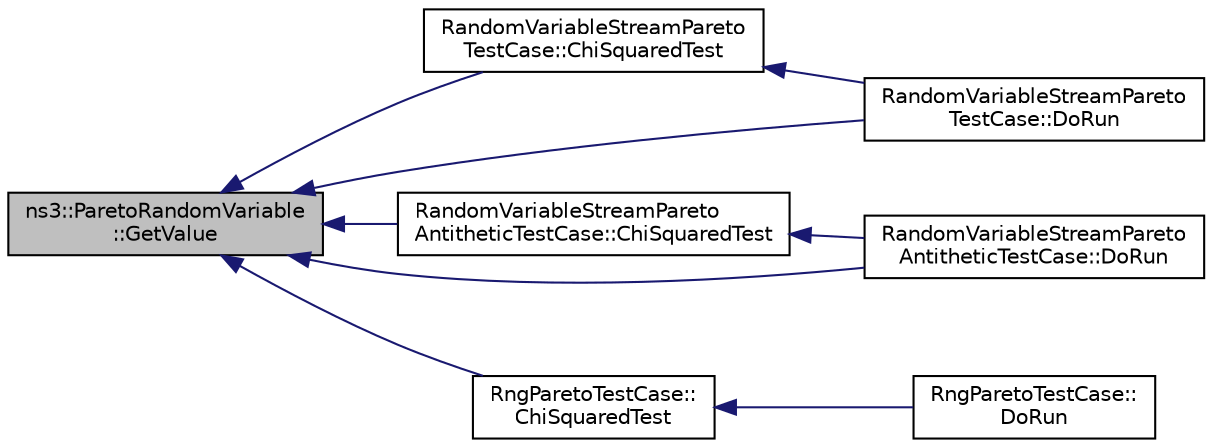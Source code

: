 digraph "ns3::ParetoRandomVariable::GetValue"
{
  edge [fontname="Helvetica",fontsize="10",labelfontname="Helvetica",labelfontsize="10"];
  node [fontname="Helvetica",fontsize="10",shape=record];
  rankdir="LR";
  Node1 [label="ns3::ParetoRandomVariable\l::GetValue",height=0.2,width=0.4,color="black", fillcolor="grey75", style="filled", fontcolor="black"];
  Node1 -> Node2 [dir="back",color="midnightblue",fontsize="10",style="solid"];
  Node2 [label="RandomVariableStreamPareto\lTestCase::ChiSquaredTest",height=0.2,width=0.4,color="black", fillcolor="white", style="filled",URL="$de/d68/classRandomVariableStreamParetoTestCase.html#aeb87f99dd807d1b34a956d2569d845cb"];
  Node2 -> Node3 [dir="back",color="midnightblue",fontsize="10",style="solid"];
  Node3 [label="RandomVariableStreamPareto\lTestCase::DoRun",height=0.2,width=0.4,color="black", fillcolor="white", style="filled",URL="$de/d68/classRandomVariableStreamParetoTestCase.html#aaac32e346dd87c8e781fcfb97566aa7c",tooltip="Implementation to actually run this TestCase. "];
  Node1 -> Node3 [dir="back",color="midnightblue",fontsize="10",style="solid"];
  Node1 -> Node4 [dir="back",color="midnightblue",fontsize="10",style="solid"];
  Node4 [label="RandomVariableStreamPareto\lAntitheticTestCase::ChiSquaredTest",height=0.2,width=0.4,color="black", fillcolor="white", style="filled",URL="$da/de7/classRandomVariableStreamParetoAntitheticTestCase.html#a0c70901f3726165fa90c4500944fcfe2"];
  Node4 -> Node5 [dir="back",color="midnightblue",fontsize="10",style="solid"];
  Node5 [label="RandomVariableStreamPareto\lAntitheticTestCase::DoRun",height=0.2,width=0.4,color="black", fillcolor="white", style="filled",URL="$da/de7/classRandomVariableStreamParetoAntitheticTestCase.html#a999b8b871b30cd7275bba0953979ecd2",tooltip="Implementation to actually run this TestCase. "];
  Node1 -> Node5 [dir="back",color="midnightblue",fontsize="10",style="solid"];
  Node1 -> Node6 [dir="back",color="midnightblue",fontsize="10",style="solid"];
  Node6 [label="RngParetoTestCase::\lChiSquaredTest",height=0.2,width=0.4,color="black", fillcolor="white", style="filled",URL="$d5/d35/classRngParetoTestCase.html#a1b1a890069145d6fa0f9626d094ea57d"];
  Node6 -> Node7 [dir="back",color="midnightblue",fontsize="10",style="solid"];
  Node7 [label="RngParetoTestCase::\lDoRun",height=0.2,width=0.4,color="black", fillcolor="white", style="filled",URL="$d5/d35/classRngParetoTestCase.html#abb848c4fda89ed45d7a7bcdab8f345de",tooltip="Implementation to actually run this TestCase. "];
}
